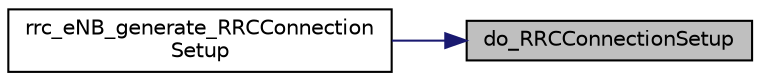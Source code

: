 digraph "do_RRCConnectionSetup"
{
 // LATEX_PDF_SIZE
  edge [fontname="Helvetica",fontsize="10",labelfontname="Helvetica",labelfontsize="10"];
  node [fontname="Helvetica",fontsize="10",shape=record];
  rankdir="RL";
  Node1 [label="do_RRCConnectionSetup",height=0.2,width=0.4,color="black", fillcolor="grey75", style="filled", fontcolor="black",tooltip="Generate an RRCConnectionSetup DL-CCCH-Message (eNB). This routine configures SRB_ToAddMod (SRB1/SRB2..."];
  Node1 -> Node2 [dir="back",color="midnightblue",fontsize="10",style="solid",fontname="Helvetica"];
  Node2 [label="rrc_eNB_generate_RRCConnection\lSetup",height=0.2,width=0.4,color="black", fillcolor="white", style="filled",URL="$group____rrc.html#ga64203b168c8c45f67fafa5e1058b2788",tooltip="Generate the RRCConnectionSetup based on information coming from RRM."];
}
